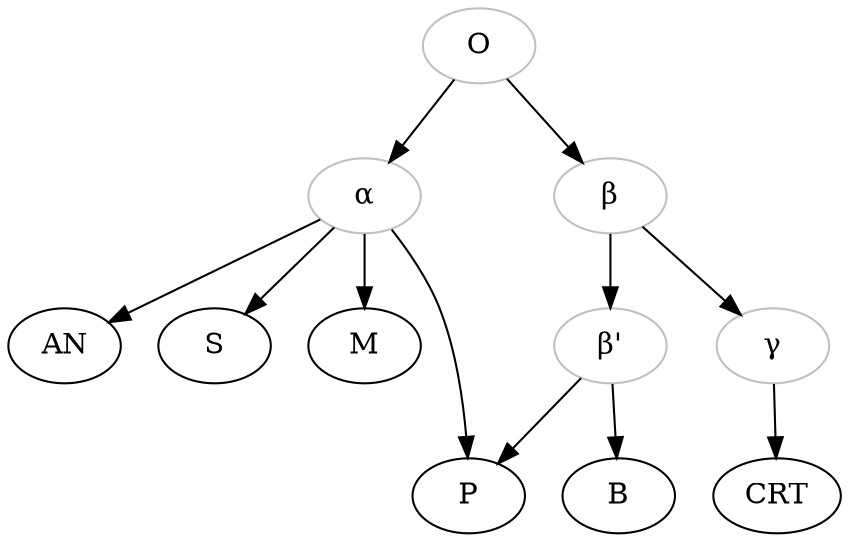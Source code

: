 digraph {
    O [color="grey"]
    alpha [label="α", color="grey"]
    beta [label="β", color="grey"]
    betaPrime [label="β'", color="grey"]
    gamma [label="γ", color="grey"]

    O -> alpha;
    O -> beta;
    alpha -> AN;
    alpha -> S;
    alpha -> M;
    alpha -> P;

    beta -> betaPrime;
    betaPrime -> P;
    betaPrime -> B;
    beta -> gamma;
    gamma ->CRT;
}

